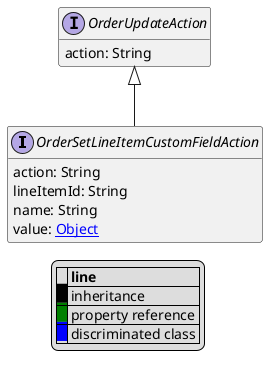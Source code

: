 @startuml

hide empty fields
hide empty methods
legend
|= |= line |
|<back:black>   </back>| inheritance |
|<back:green>   </back>| property reference |
|<back:blue>   </back>| discriminated class |
endlegend
interface OrderSetLineItemCustomFieldAction [[OrderSetLineItemCustomFieldAction.svg]] extends OrderUpdateAction {
    action: String
    lineItemId: String
    name: String
    value: [[Object.svg Object]]
}
interface OrderUpdateAction [[OrderUpdateAction.svg]]  {
    action: String
}





@enduml
